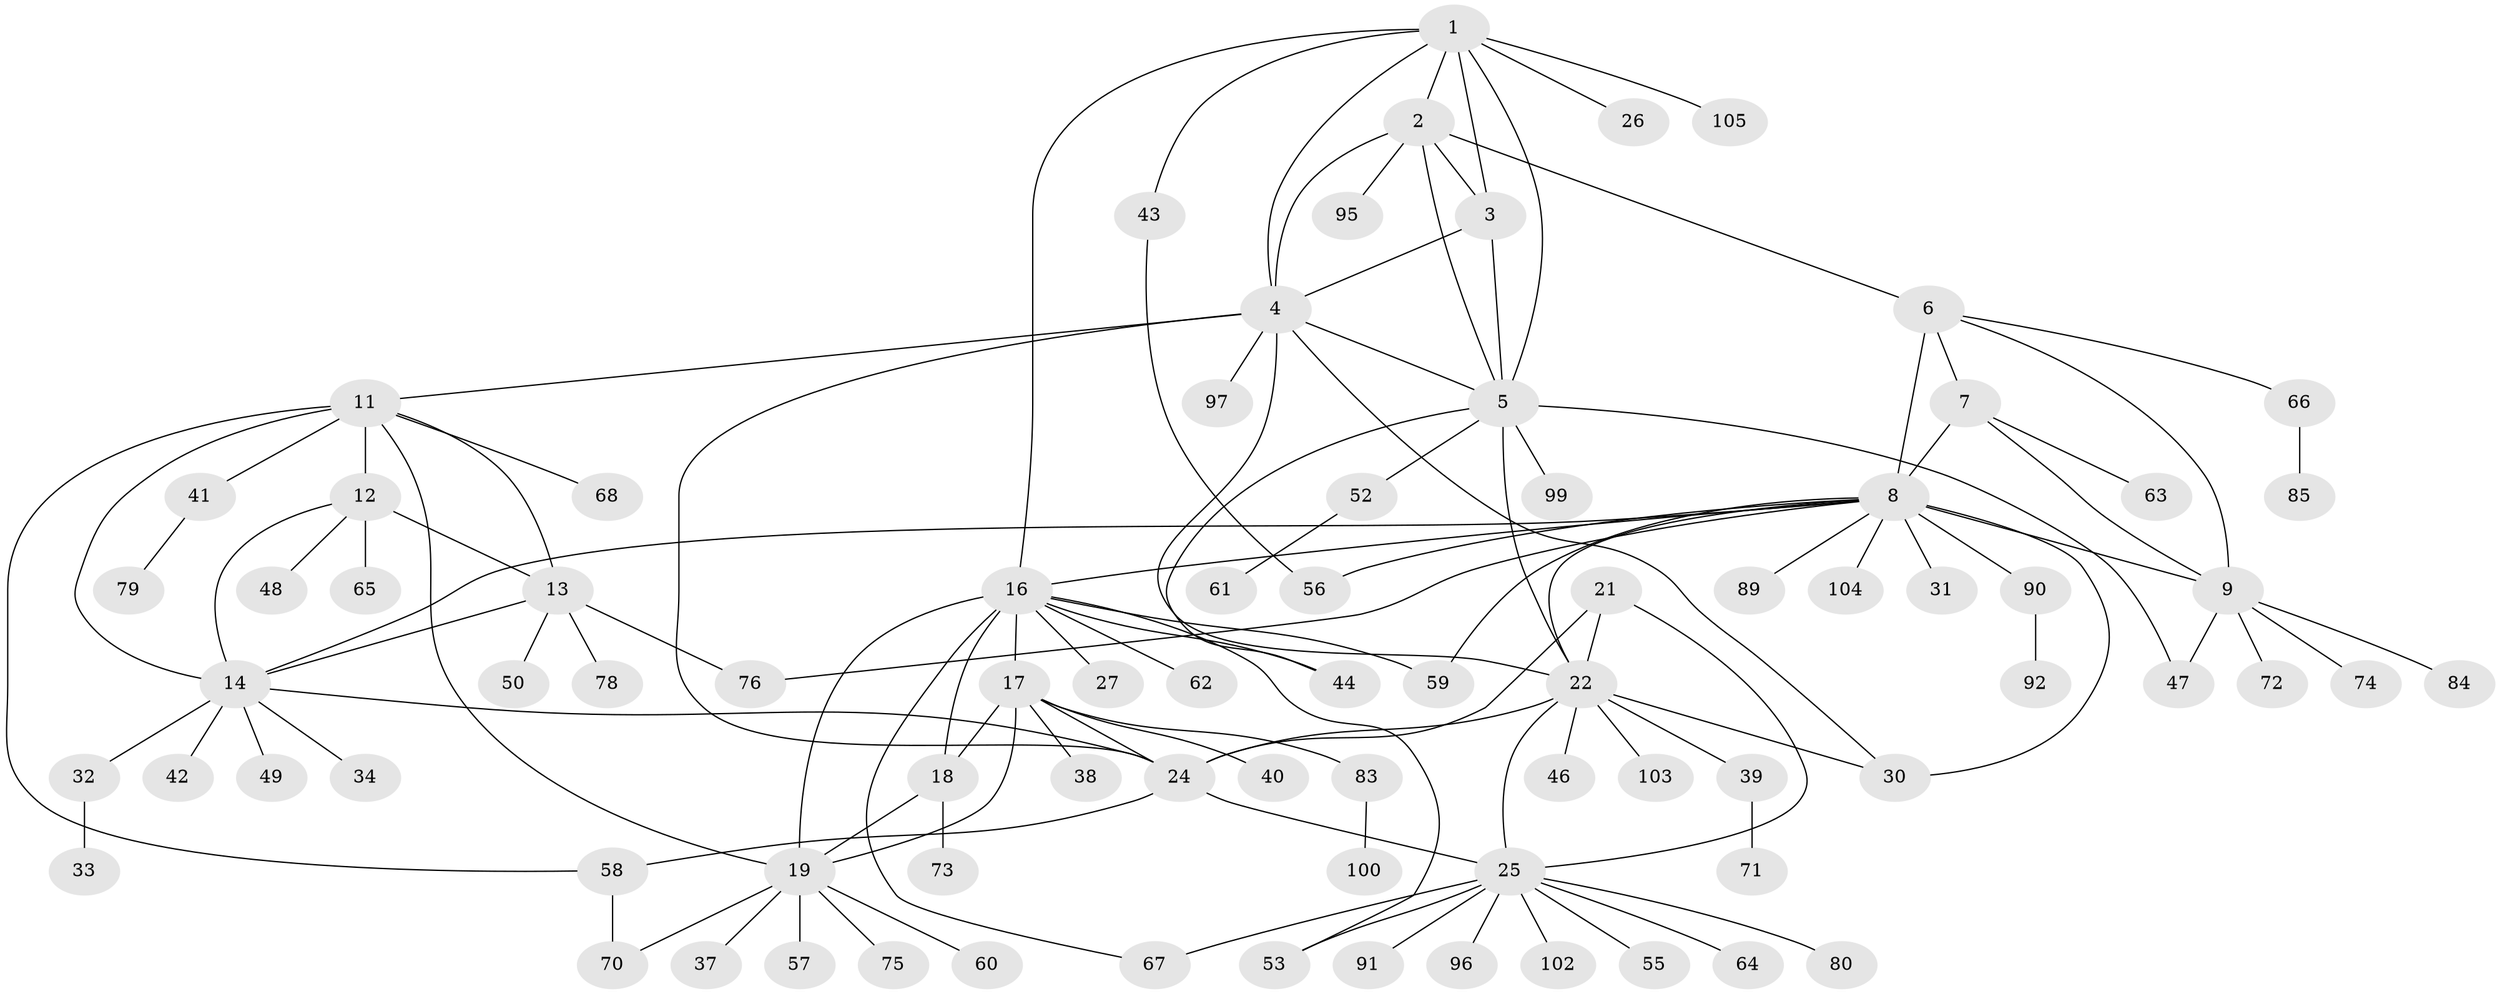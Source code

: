 // original degree distribution, {9: 0.03773584905660377, 6: 0.04716981132075472, 4: 0.02830188679245283, 10: 0.03773584905660377, 8: 0.02830188679245283, 7: 0.009433962264150943, 5: 0.018867924528301886, 13: 0.009433962264150943, 11: 0.009433962264150943, 12: 0.009433962264150943, 1: 0.5094339622641509, 2: 0.20754716981132076, 3: 0.04716981132075472}
// Generated by graph-tools (version 1.1) at 2025/42/03/06/25 10:42:09]
// undirected, 83 vertices, 119 edges
graph export_dot {
graph [start="1"]
  node [color=gray90,style=filled];
  1 [super="+98"];
  2;
  3;
  4 [super="+51"];
  5 [super="+28"];
  6 [super="+54"];
  7;
  8 [super="+10"];
  9 [super="+86"];
  11 [super="+45"];
  12 [super="+15"];
  13 [super="+82"];
  14 [super="+29"];
  16 [super="+20"];
  17 [super="+81"];
  18;
  19 [super="+35"];
  21;
  22 [super="+23"];
  24 [super="+87"];
  25 [super="+36"];
  26;
  27 [super="+93"];
  30 [super="+106"];
  31;
  32;
  33;
  34;
  37;
  38;
  39;
  40;
  41 [super="+69"];
  42;
  43;
  44;
  46;
  47 [super="+101"];
  48;
  49;
  50;
  52;
  53;
  55;
  56;
  57;
  58;
  59;
  60;
  61;
  62;
  63 [super="+94"];
  64;
  65 [super="+88"];
  66;
  67;
  68;
  70;
  71;
  72;
  73 [super="+77"];
  74;
  75;
  76;
  78;
  79;
  80;
  83;
  84;
  85;
  89;
  90;
  91;
  92;
  95;
  96;
  97;
  99;
  100;
  102;
  103;
  104;
  105;
  1 -- 2;
  1 -- 3;
  1 -- 4;
  1 -- 5;
  1 -- 26;
  1 -- 43;
  1 -- 105;
  1 -- 16;
  2 -- 3;
  2 -- 4;
  2 -- 5;
  2 -- 6;
  2 -- 95;
  3 -- 4;
  3 -- 5;
  4 -- 5;
  4 -- 11;
  4 -- 22;
  4 -- 30;
  4 -- 97;
  4 -- 24;
  5 -- 44;
  5 -- 52;
  5 -- 99;
  5 -- 22;
  5 -- 47;
  6 -- 7;
  6 -- 8 [weight=2];
  6 -- 9;
  6 -- 66;
  7 -- 8 [weight=2];
  7 -- 9;
  7 -- 63;
  8 -- 9 [weight=2];
  8 -- 14;
  8 -- 16;
  8 -- 30;
  8 -- 31;
  8 -- 59;
  8 -- 76;
  8 -- 89;
  8 -- 90;
  8 -- 104;
  8 -- 56;
  8 -- 22;
  9 -- 47;
  9 -- 72;
  9 -- 74;
  9 -- 84;
  11 -- 12 [weight=2];
  11 -- 13;
  11 -- 14;
  11 -- 19;
  11 -- 41;
  11 -- 58;
  11 -- 68;
  12 -- 13 [weight=2];
  12 -- 14 [weight=2];
  12 -- 48;
  12 -- 65;
  13 -- 14;
  13 -- 50;
  13 -- 76;
  13 -- 78;
  14 -- 24;
  14 -- 32;
  14 -- 34;
  14 -- 49;
  14 -- 42;
  16 -- 17 [weight=2];
  16 -- 18 [weight=2];
  16 -- 19 [weight=2];
  16 -- 44;
  16 -- 53;
  16 -- 59;
  16 -- 62;
  16 -- 67;
  16 -- 27;
  17 -- 18;
  17 -- 19;
  17 -- 24;
  17 -- 38;
  17 -- 40;
  17 -- 83;
  18 -- 19;
  18 -- 73;
  19 -- 37;
  19 -- 57;
  19 -- 60;
  19 -- 70;
  19 -- 75;
  21 -- 22 [weight=2];
  21 -- 24;
  21 -- 25;
  22 -- 24 [weight=2];
  22 -- 25 [weight=2];
  22 -- 46;
  22 -- 103;
  22 -- 39;
  22 -- 30;
  24 -- 25;
  24 -- 58;
  25 -- 53;
  25 -- 55;
  25 -- 67;
  25 -- 80;
  25 -- 91;
  25 -- 96;
  25 -- 102;
  25 -- 64;
  32 -- 33;
  39 -- 71;
  41 -- 79;
  43 -- 56;
  52 -- 61;
  58 -- 70;
  66 -- 85;
  83 -- 100;
  90 -- 92;
}
